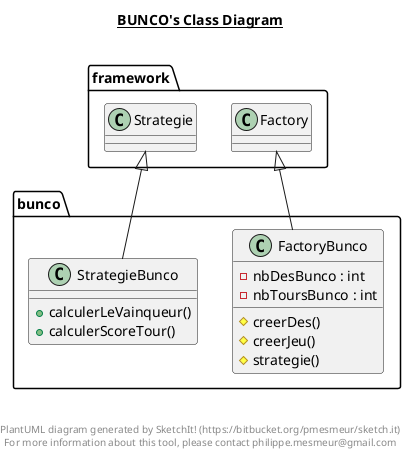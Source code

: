 @startuml

title __BUNCO's Class Diagram__\n

  namespace bunco {
    class bunco.FactoryBunco {
        - nbDesBunco : int
        - nbToursBunco : int
        # creerDes()
        # creerJeu()
        # strategie()
    }
  }
  

  namespace bunco {
    class bunco.StrategieBunco {
        + calculerLeVainqueur()
        + calculerScoreTour()
    }
  }
  

  bunco.FactoryBunco -up-|> framework.Factory
  bunco.StrategieBunco -up-|> framework.Strategie


right footer


PlantUML diagram generated by SketchIt! (https://bitbucket.org/pmesmeur/sketch.it)
For more information about this tool, please contact philippe.mesmeur@gmail.com
endfooter

@enduml
